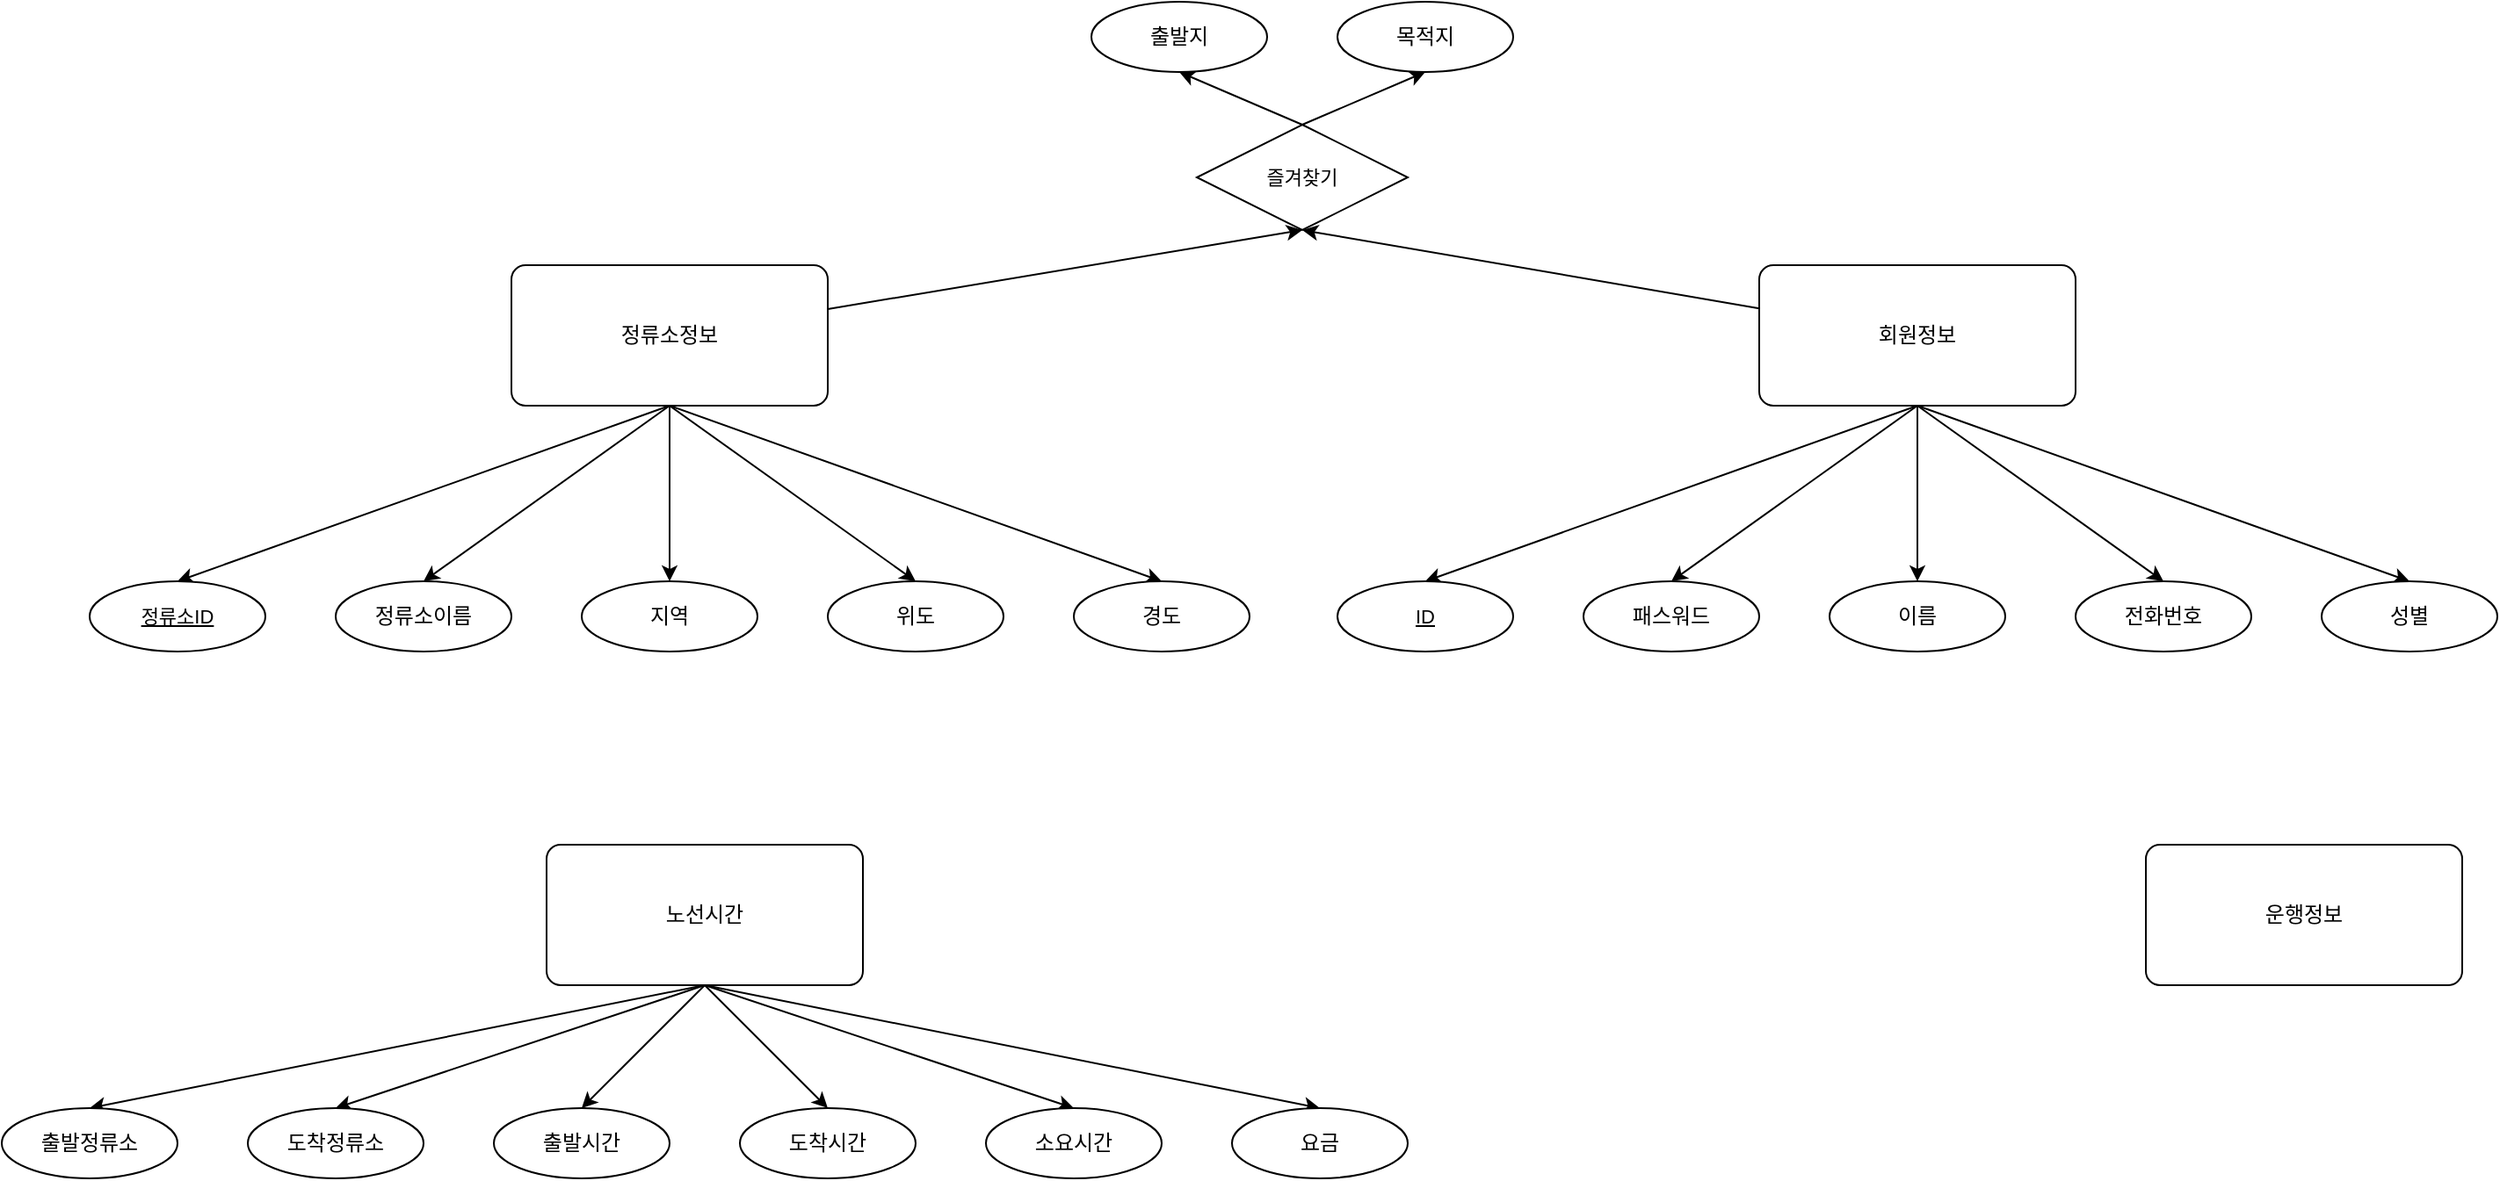 <mxfile version="21.5.0" type="device">
  <diagram name="페이지-1" id="CmbqLFTfCz7-DXL14rhW">
    <mxGraphModel dx="1687" dy="927" grid="1" gridSize="10" guides="1" tooltips="1" connect="1" arrows="1" fold="1" page="1" pageScale="1" pageWidth="4681" pageHeight="3300" math="0" shadow="0">
      <root>
        <mxCell id="0" />
        <mxCell id="1" parent="0" />
        <mxCell id="NcLn0xxRj4DYkD7V74Z5-10" style="rounded=0;orthogonalLoop=1;jettySize=auto;html=1;entryX=0.5;entryY=0;entryDx=0;entryDy=0;exitX=0.5;exitY=1;exitDx=0;exitDy=0;" edge="1" parent="1" source="NcLn0xxRj4DYkD7V74Z5-4" target="NcLn0xxRj4DYkD7V74Z5-27">
          <mxGeometry relative="1" as="geometry">
            <mxPoint x="960" y="540" as="targetPoint" />
          </mxGeometry>
        </mxCell>
        <mxCell id="NcLn0xxRj4DYkD7V74Z5-11" style="rounded=0;orthogonalLoop=1;jettySize=auto;html=1;entryX=0.5;entryY=0;entryDx=0;entryDy=0;exitX=0.5;exitY=1;exitDx=0;exitDy=0;" edge="1" parent="1" source="NcLn0xxRj4DYkD7V74Z5-4" target="NcLn0xxRj4DYkD7V74Z5-6">
          <mxGeometry relative="1" as="geometry" />
        </mxCell>
        <mxCell id="NcLn0xxRj4DYkD7V74Z5-12" style="rounded=0;orthogonalLoop=1;jettySize=auto;html=1;entryX=0.5;entryY=0;entryDx=0;entryDy=0;exitX=0.5;exitY=1;exitDx=0;exitDy=0;" edge="1" parent="1" source="NcLn0xxRj4DYkD7V74Z5-4" target="NcLn0xxRj4DYkD7V74Z5-7">
          <mxGeometry relative="1" as="geometry" />
        </mxCell>
        <mxCell id="NcLn0xxRj4DYkD7V74Z5-13" style="rounded=0;orthogonalLoop=1;jettySize=auto;html=1;entryX=0.5;entryY=0;entryDx=0;entryDy=0;exitX=0.5;exitY=1;exitDx=0;exitDy=0;" edge="1" parent="1" source="NcLn0xxRj4DYkD7V74Z5-4" target="NcLn0xxRj4DYkD7V74Z5-8">
          <mxGeometry relative="1" as="geometry" />
        </mxCell>
        <mxCell id="NcLn0xxRj4DYkD7V74Z5-14" style="rounded=0;orthogonalLoop=1;jettySize=auto;html=1;entryX=0.5;entryY=0;entryDx=0;entryDy=0;exitX=0.5;exitY=1;exitDx=0;exitDy=0;" edge="1" parent="1" source="NcLn0xxRj4DYkD7V74Z5-4" target="NcLn0xxRj4DYkD7V74Z5-9">
          <mxGeometry relative="1" as="geometry" />
        </mxCell>
        <mxCell id="NcLn0xxRj4DYkD7V74Z5-65" style="edgeStyle=none;shape=connector;rounded=0;orthogonalLoop=1;jettySize=auto;html=1;entryX=0.5;entryY=1;entryDx=0;entryDy=0;labelBackgroundColor=default;strokeColor=default;fontFamily=Helvetica;fontSize=11;fontColor=default;endArrow=classic;" edge="1" parent="1" source="NcLn0xxRj4DYkD7V74Z5-4" target="NcLn0xxRj4DYkD7V74Z5-60">
          <mxGeometry relative="1" as="geometry" />
        </mxCell>
        <mxCell id="NcLn0xxRj4DYkD7V74Z5-4" value="회원정보" style="rounded=1;arcSize=10;whiteSpace=wrap;html=1;align=center;" vertex="1" parent="1">
          <mxGeometry x="1150" y="360" width="180" height="80" as="geometry" />
        </mxCell>
        <mxCell id="NcLn0xxRj4DYkD7V74Z5-6" value="패스워드" style="ellipse;whiteSpace=wrap;html=1;align=center;" vertex="1" parent="1">
          <mxGeometry x="1050" y="540" width="100" height="40" as="geometry" />
        </mxCell>
        <mxCell id="NcLn0xxRj4DYkD7V74Z5-7" value="이름" style="ellipse;whiteSpace=wrap;html=1;align=center;" vertex="1" parent="1">
          <mxGeometry x="1190" y="540" width="100" height="40" as="geometry" />
        </mxCell>
        <mxCell id="NcLn0xxRj4DYkD7V74Z5-8" value="전화번호" style="ellipse;whiteSpace=wrap;html=1;align=center;" vertex="1" parent="1">
          <mxGeometry x="1330" y="540" width="100" height="40" as="geometry" />
        </mxCell>
        <mxCell id="NcLn0xxRj4DYkD7V74Z5-9" value="성별" style="ellipse;whiteSpace=wrap;html=1;align=center;" vertex="1" parent="1">
          <mxGeometry x="1470" y="540" width="100" height="40" as="geometry" />
        </mxCell>
        <mxCell id="NcLn0xxRj4DYkD7V74Z5-27" value="ID" style="ellipse;whiteSpace=wrap;html=1;align=center;fontStyle=4;fontFamily=Helvetica;fontSize=11;fontColor=default;" vertex="1" parent="1">
          <mxGeometry x="910" y="540" width="100" height="40" as="geometry" />
        </mxCell>
        <mxCell id="NcLn0xxRj4DYkD7V74Z5-28" style="rounded=0;orthogonalLoop=1;jettySize=auto;html=1;entryX=0.5;entryY=0;entryDx=0;entryDy=0;exitX=0.5;exitY=1;exitDx=0;exitDy=0;" edge="1" source="NcLn0xxRj4DYkD7V74Z5-33" target="NcLn0xxRj4DYkD7V74Z5-38" parent="1">
          <mxGeometry relative="1" as="geometry">
            <mxPoint x="250" y="540" as="targetPoint" />
          </mxGeometry>
        </mxCell>
        <mxCell id="NcLn0xxRj4DYkD7V74Z5-29" style="rounded=0;orthogonalLoop=1;jettySize=auto;html=1;entryX=0.5;entryY=0;entryDx=0;entryDy=0;exitX=0.5;exitY=1;exitDx=0;exitDy=0;" edge="1" source="NcLn0xxRj4DYkD7V74Z5-33" target="NcLn0xxRj4DYkD7V74Z5-34" parent="1">
          <mxGeometry relative="1" as="geometry" />
        </mxCell>
        <mxCell id="NcLn0xxRj4DYkD7V74Z5-30" style="rounded=0;orthogonalLoop=1;jettySize=auto;html=1;entryX=0.5;entryY=0;entryDx=0;entryDy=0;exitX=0.5;exitY=1;exitDx=0;exitDy=0;" edge="1" source="NcLn0xxRj4DYkD7V74Z5-33" target="NcLn0xxRj4DYkD7V74Z5-35" parent="1">
          <mxGeometry relative="1" as="geometry" />
        </mxCell>
        <mxCell id="NcLn0xxRj4DYkD7V74Z5-31" style="rounded=0;orthogonalLoop=1;jettySize=auto;html=1;entryX=0.5;entryY=0;entryDx=0;entryDy=0;exitX=0.5;exitY=1;exitDx=0;exitDy=0;" edge="1" source="NcLn0xxRj4DYkD7V74Z5-33" target="NcLn0xxRj4DYkD7V74Z5-36" parent="1">
          <mxGeometry relative="1" as="geometry" />
        </mxCell>
        <mxCell id="NcLn0xxRj4DYkD7V74Z5-32" style="rounded=0;orthogonalLoop=1;jettySize=auto;html=1;entryX=0.5;entryY=0;entryDx=0;entryDy=0;exitX=0.5;exitY=1;exitDx=0;exitDy=0;" edge="1" source="NcLn0xxRj4DYkD7V74Z5-33" target="NcLn0xxRj4DYkD7V74Z5-37" parent="1">
          <mxGeometry relative="1" as="geometry" />
        </mxCell>
        <mxCell id="NcLn0xxRj4DYkD7V74Z5-84" style="edgeStyle=none;shape=connector;rounded=0;orthogonalLoop=1;jettySize=auto;html=1;entryX=0.5;entryY=1;entryDx=0;entryDy=0;labelBackgroundColor=default;strokeColor=default;fontFamily=Helvetica;fontSize=11;fontColor=default;endArrow=classic;" edge="1" parent="1" source="NcLn0xxRj4DYkD7V74Z5-33" target="NcLn0xxRj4DYkD7V74Z5-60">
          <mxGeometry relative="1" as="geometry" />
        </mxCell>
        <mxCell id="NcLn0xxRj4DYkD7V74Z5-33" value="정류소정보" style="rounded=1;arcSize=10;whiteSpace=wrap;html=1;align=center;" vertex="1" parent="1">
          <mxGeometry x="440" y="360" width="180" height="80" as="geometry" />
        </mxCell>
        <mxCell id="NcLn0xxRj4DYkD7V74Z5-34" value="정류소이름" style="ellipse;whiteSpace=wrap;html=1;align=center;" vertex="1" parent="1">
          <mxGeometry x="340" y="540" width="100" height="40" as="geometry" />
        </mxCell>
        <mxCell id="NcLn0xxRj4DYkD7V74Z5-35" value="지역" style="ellipse;whiteSpace=wrap;html=1;align=center;" vertex="1" parent="1">
          <mxGeometry x="480" y="540" width="100" height="40" as="geometry" />
        </mxCell>
        <mxCell id="NcLn0xxRj4DYkD7V74Z5-36" value="위도" style="ellipse;whiteSpace=wrap;html=1;align=center;" vertex="1" parent="1">
          <mxGeometry x="620" y="540" width="100" height="40" as="geometry" />
        </mxCell>
        <mxCell id="NcLn0xxRj4DYkD7V74Z5-37" value="경도" style="ellipse;whiteSpace=wrap;html=1;align=center;" vertex="1" parent="1">
          <mxGeometry x="760" y="540" width="100" height="40" as="geometry" />
        </mxCell>
        <mxCell id="NcLn0xxRj4DYkD7V74Z5-38" value="정류소ID" style="ellipse;whiteSpace=wrap;html=1;align=center;fontStyle=4;fontFamily=Helvetica;fontSize=11;fontColor=default;" vertex="1" parent="1">
          <mxGeometry x="200" y="540" width="100" height="40" as="geometry" />
        </mxCell>
        <mxCell id="NcLn0xxRj4DYkD7V74Z5-44" value="운행정보" style="rounded=1;arcSize=10;whiteSpace=wrap;html=1;align=center;" vertex="1" parent="1">
          <mxGeometry x="1370" y="690" width="180" height="80" as="geometry" />
        </mxCell>
        <mxCell id="NcLn0xxRj4DYkD7V74Z5-93" style="edgeStyle=none;shape=connector;rounded=0;orthogonalLoop=1;jettySize=auto;html=1;entryX=0.5;entryY=0;entryDx=0;entryDy=0;labelBackgroundColor=default;strokeColor=default;fontFamily=Helvetica;fontSize=11;fontColor=default;endArrow=classic;exitX=0.5;exitY=1;exitDx=0;exitDy=0;" edge="1" parent="1" source="NcLn0xxRj4DYkD7V74Z5-56" target="NcLn0xxRj4DYkD7V74Z5-91">
          <mxGeometry relative="1" as="geometry" />
        </mxCell>
        <mxCell id="NcLn0xxRj4DYkD7V74Z5-94" style="edgeStyle=none;shape=connector;rounded=0;orthogonalLoop=1;jettySize=auto;html=1;entryX=0.5;entryY=0;entryDx=0;entryDy=0;labelBackgroundColor=default;strokeColor=default;fontFamily=Helvetica;fontSize=11;fontColor=default;endArrow=classic;exitX=0.5;exitY=1;exitDx=0;exitDy=0;" edge="1" parent="1" source="NcLn0xxRj4DYkD7V74Z5-56" target="NcLn0xxRj4DYkD7V74Z5-90">
          <mxGeometry relative="1" as="geometry" />
        </mxCell>
        <mxCell id="NcLn0xxRj4DYkD7V74Z5-95" style="edgeStyle=none;shape=connector;rounded=0;orthogonalLoop=1;jettySize=auto;html=1;entryX=0.5;entryY=0;entryDx=0;entryDy=0;labelBackgroundColor=default;strokeColor=default;fontFamily=Helvetica;fontSize=11;fontColor=default;endArrow=classic;exitX=0.5;exitY=1;exitDx=0;exitDy=0;" edge="1" parent="1" source="NcLn0xxRj4DYkD7V74Z5-56" target="NcLn0xxRj4DYkD7V74Z5-78">
          <mxGeometry relative="1" as="geometry" />
        </mxCell>
        <mxCell id="NcLn0xxRj4DYkD7V74Z5-96" style="edgeStyle=none;shape=connector;rounded=0;orthogonalLoop=1;jettySize=auto;html=1;entryX=0.5;entryY=0;entryDx=0;entryDy=0;labelBackgroundColor=default;strokeColor=default;fontFamily=Helvetica;fontSize=11;fontColor=default;endArrow=classic;exitX=0.5;exitY=1;exitDx=0;exitDy=0;" edge="1" parent="1" source="NcLn0xxRj4DYkD7V74Z5-56" target="NcLn0xxRj4DYkD7V74Z5-79">
          <mxGeometry relative="1" as="geometry" />
        </mxCell>
        <mxCell id="NcLn0xxRj4DYkD7V74Z5-97" style="edgeStyle=none;shape=connector;rounded=0;orthogonalLoop=1;jettySize=auto;html=1;entryX=0.5;entryY=0;entryDx=0;entryDy=0;labelBackgroundColor=default;strokeColor=default;fontFamily=Helvetica;fontSize=11;fontColor=default;endArrow=classic;exitX=0.5;exitY=1;exitDx=0;exitDy=0;" edge="1" parent="1" source="NcLn0xxRj4DYkD7V74Z5-56" target="NcLn0xxRj4DYkD7V74Z5-80">
          <mxGeometry relative="1" as="geometry" />
        </mxCell>
        <mxCell id="NcLn0xxRj4DYkD7V74Z5-98" style="edgeStyle=none;shape=connector;rounded=0;orthogonalLoop=1;jettySize=auto;html=1;entryX=0.5;entryY=0;entryDx=0;entryDy=0;labelBackgroundColor=default;strokeColor=default;fontFamily=Helvetica;fontSize=11;fontColor=default;endArrow=classic;exitX=0.5;exitY=1;exitDx=0;exitDy=0;" edge="1" parent="1" source="NcLn0xxRj4DYkD7V74Z5-56" target="NcLn0xxRj4DYkD7V74Z5-81">
          <mxGeometry relative="1" as="geometry" />
        </mxCell>
        <mxCell id="NcLn0xxRj4DYkD7V74Z5-56" value="노선시간" style="rounded=1;arcSize=10;whiteSpace=wrap;html=1;align=center;" vertex="1" parent="1">
          <mxGeometry x="460" y="690" width="180" height="80" as="geometry" />
        </mxCell>
        <mxCell id="NcLn0xxRj4DYkD7V74Z5-87" style="edgeStyle=none;shape=connector;rounded=0;orthogonalLoop=1;jettySize=auto;html=1;entryX=0.5;entryY=1;entryDx=0;entryDy=0;labelBackgroundColor=default;strokeColor=default;fontFamily=Helvetica;fontSize=11;fontColor=default;endArrow=classic;exitX=0.5;exitY=0;exitDx=0;exitDy=0;" edge="1" parent="1" source="NcLn0xxRj4DYkD7V74Z5-60" target="NcLn0xxRj4DYkD7V74Z5-85">
          <mxGeometry relative="1" as="geometry" />
        </mxCell>
        <mxCell id="NcLn0xxRj4DYkD7V74Z5-88" style="edgeStyle=none;shape=connector;rounded=0;orthogonalLoop=1;jettySize=auto;html=1;entryX=0.5;entryY=1;entryDx=0;entryDy=0;labelBackgroundColor=default;strokeColor=default;fontFamily=Helvetica;fontSize=11;fontColor=default;endArrow=classic;exitX=0.5;exitY=0;exitDx=0;exitDy=0;" edge="1" parent="1" source="NcLn0xxRj4DYkD7V74Z5-60" target="NcLn0xxRj4DYkD7V74Z5-86">
          <mxGeometry relative="1" as="geometry" />
        </mxCell>
        <mxCell id="NcLn0xxRj4DYkD7V74Z5-60" value="즐겨찾기" style="shape=rhombus;perimeter=rhombusPerimeter;whiteSpace=wrap;html=1;align=center;fontFamily=Helvetica;fontSize=11;fontColor=default;" vertex="1" parent="1">
          <mxGeometry x="830" y="280" width="120" height="60" as="geometry" />
        </mxCell>
        <mxCell id="NcLn0xxRj4DYkD7V74Z5-78" value="출발시간" style="ellipse;whiteSpace=wrap;html=1;align=center;" vertex="1" parent="1">
          <mxGeometry x="430" y="840" width="100" height="40" as="geometry" />
        </mxCell>
        <mxCell id="NcLn0xxRj4DYkD7V74Z5-79" value="도착시간" style="ellipse;whiteSpace=wrap;html=1;align=center;" vertex="1" parent="1">
          <mxGeometry x="570" y="840" width="100" height="40" as="geometry" />
        </mxCell>
        <mxCell id="NcLn0xxRj4DYkD7V74Z5-80" value="소요시간" style="ellipse;whiteSpace=wrap;html=1;align=center;" vertex="1" parent="1">
          <mxGeometry x="710" y="840" width="100" height="40" as="geometry" />
        </mxCell>
        <mxCell id="NcLn0xxRj4DYkD7V74Z5-81" value="요금" style="ellipse;whiteSpace=wrap;html=1;align=center;" vertex="1" parent="1">
          <mxGeometry x="850" y="840" width="100" height="40" as="geometry" />
        </mxCell>
        <mxCell id="NcLn0xxRj4DYkD7V74Z5-85" value="출발지" style="ellipse;whiteSpace=wrap;html=1;align=center;" vertex="1" parent="1">
          <mxGeometry x="770" y="210" width="100" height="40" as="geometry" />
        </mxCell>
        <mxCell id="NcLn0xxRj4DYkD7V74Z5-86" value="목적지" style="ellipse;whiteSpace=wrap;html=1;align=center;" vertex="1" parent="1">
          <mxGeometry x="910" y="210" width="100" height="40" as="geometry" />
        </mxCell>
        <mxCell id="NcLn0xxRj4DYkD7V74Z5-90" value="도착정류소" style="ellipse;whiteSpace=wrap;html=1;align=center;" vertex="1" parent="1">
          <mxGeometry x="290" y="840" width="100" height="40" as="geometry" />
        </mxCell>
        <mxCell id="NcLn0xxRj4DYkD7V74Z5-91" value="출발정류소" style="ellipse;whiteSpace=wrap;html=1;align=center;" vertex="1" parent="1">
          <mxGeometry x="150" y="840" width="100" height="40" as="geometry" />
        </mxCell>
      </root>
    </mxGraphModel>
  </diagram>
</mxfile>
